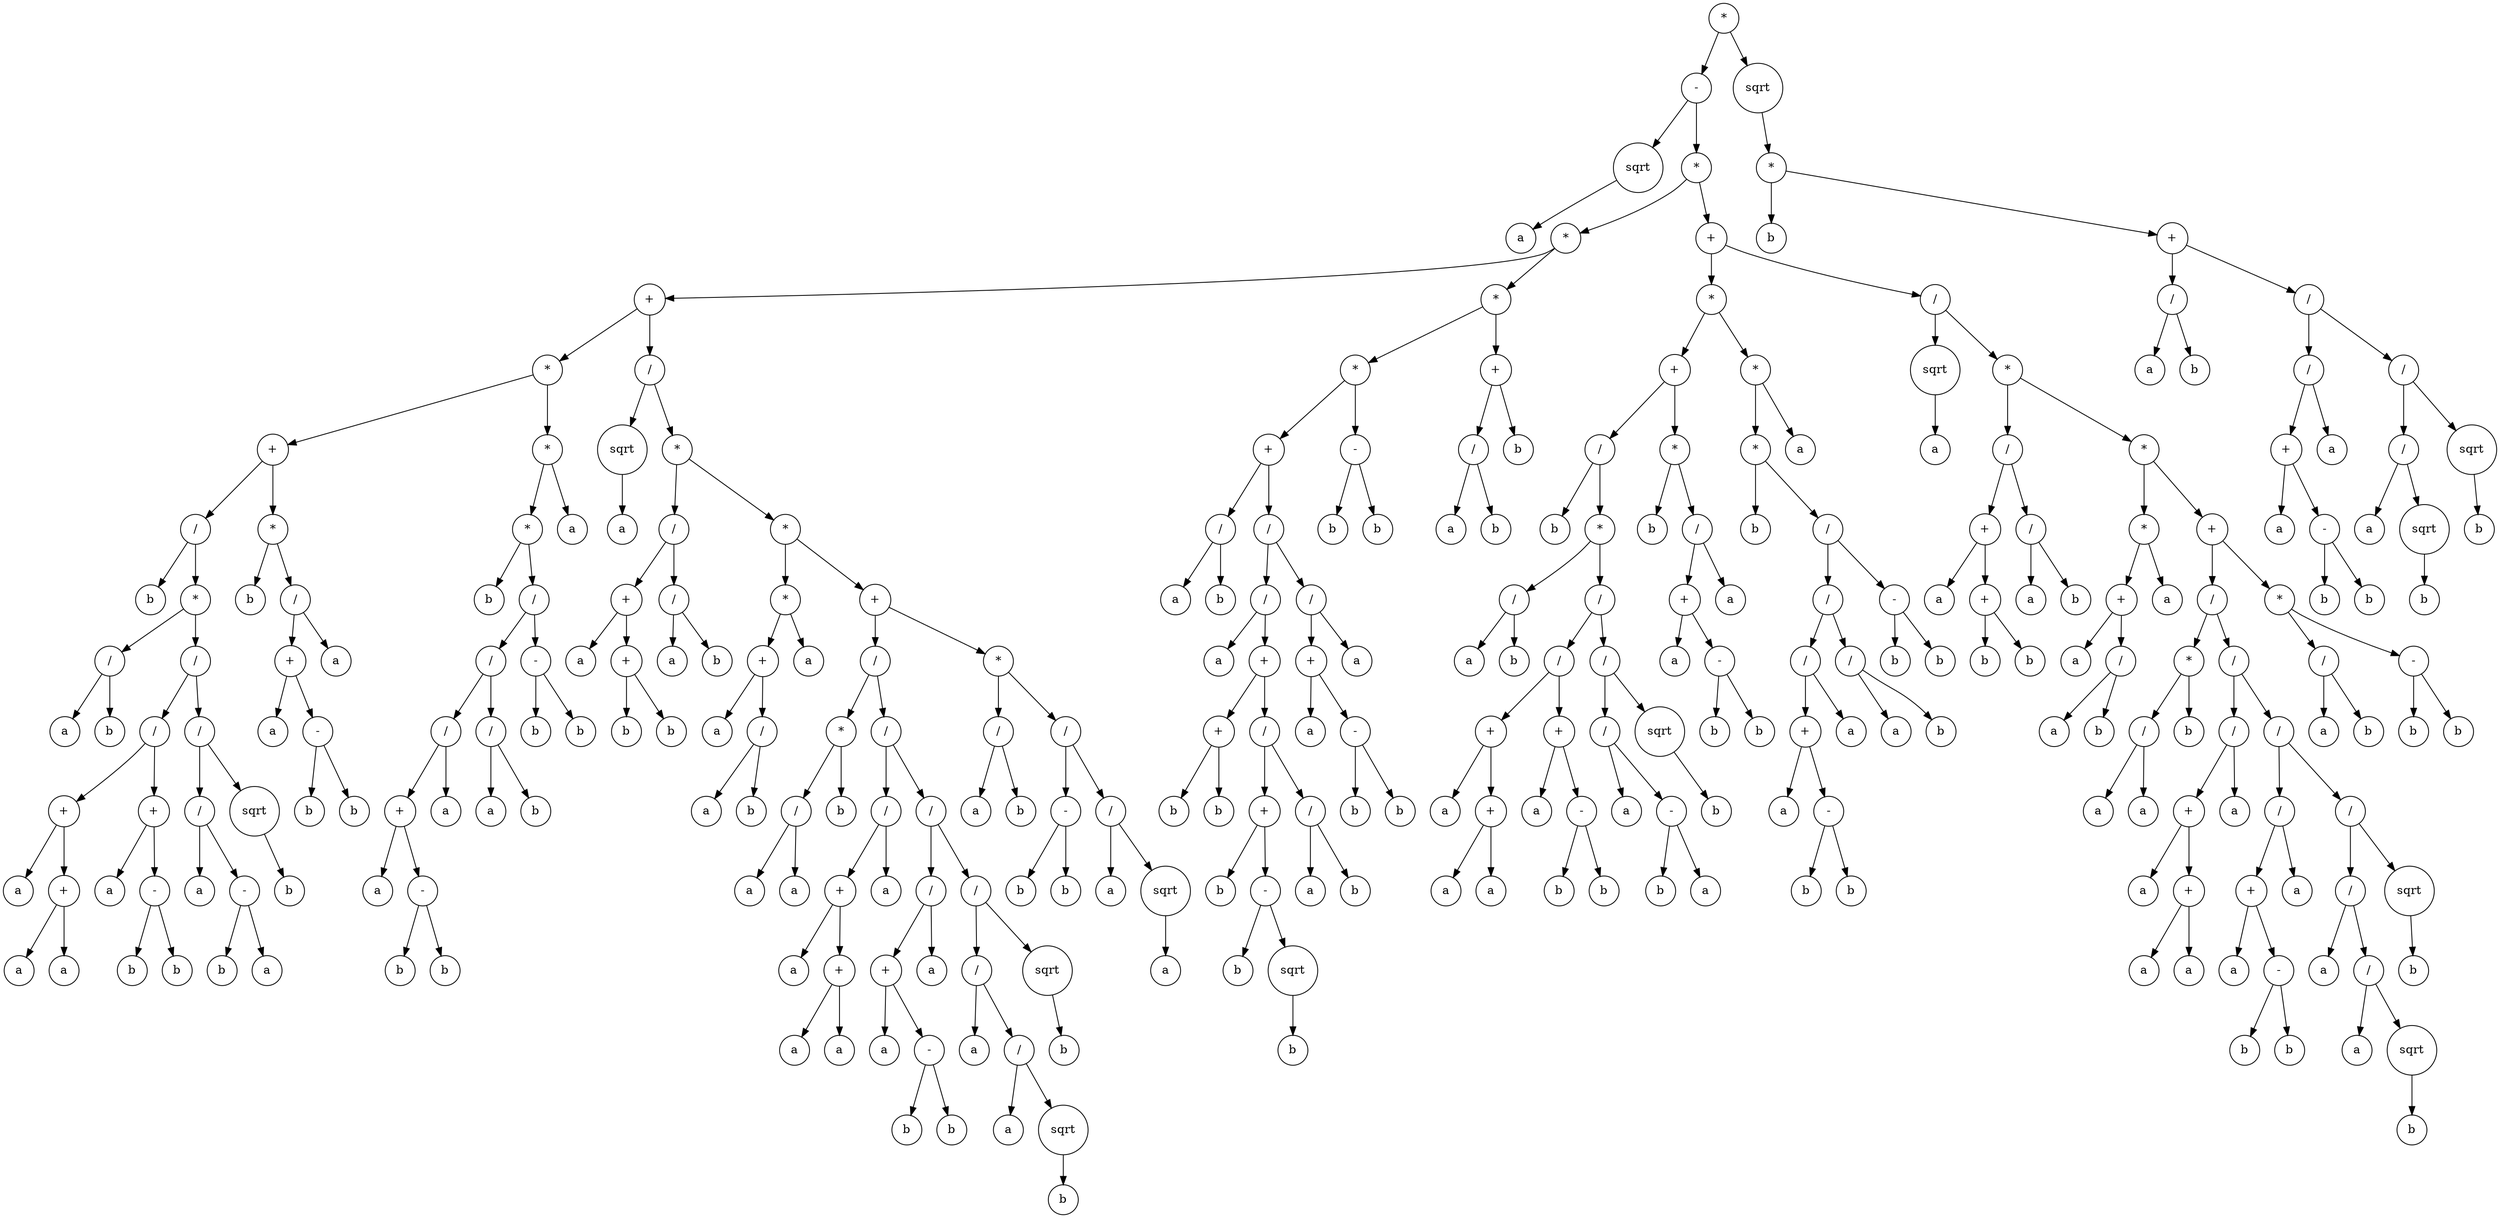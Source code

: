 digraph g {
graph [ordering=out];
node [shape=circle];
n[label = "*"];
n0[label = "-"];
n00[label = "sqrt"];
n000[label = "a"];
n00 -> n000;
n0 -> n00;
n01[label = "*"];
n010[label = "*"];
n0100[label = "+"];
n01000[label = "*"];
n010000[label = "+"];
n0100000[label = "/"];
n01000000[label = "b"];
n0100000 -> n01000000;
n01000001[label = "*"];
n010000010[label = "/"];
n0100000100[label = "a"];
n010000010 -> n0100000100;
n0100000101[label = "b"];
n010000010 -> n0100000101;
n01000001 -> n010000010;
n010000011[label = "/"];
n0100000110[label = "/"];
n01000001100[label = "+"];
n010000011000[label = "a"];
n01000001100 -> n010000011000;
n010000011001[label = "+"];
n0100000110010[label = "a"];
n010000011001 -> n0100000110010;
n0100000110011[label = "a"];
n010000011001 -> n0100000110011;
n01000001100 -> n010000011001;
n0100000110 -> n01000001100;
n01000001101[label = "+"];
n010000011010[label = "a"];
n01000001101 -> n010000011010;
n010000011011[label = "-"];
n0100000110110[label = "b"];
n010000011011 -> n0100000110110;
n0100000110111[label = "b"];
n010000011011 -> n0100000110111;
n01000001101 -> n010000011011;
n0100000110 -> n01000001101;
n010000011 -> n0100000110;
n0100000111[label = "/"];
n01000001110[label = "/"];
n010000011100[label = "a"];
n01000001110 -> n010000011100;
n010000011101[label = "-"];
n0100000111010[label = "b"];
n010000011101 -> n0100000111010;
n0100000111011[label = "a"];
n010000011101 -> n0100000111011;
n01000001110 -> n010000011101;
n0100000111 -> n01000001110;
n01000001111[label = "sqrt"];
n010000011110[label = "b"];
n01000001111 -> n010000011110;
n0100000111 -> n01000001111;
n010000011 -> n0100000111;
n01000001 -> n010000011;
n0100000 -> n01000001;
n010000 -> n0100000;
n0100001[label = "*"];
n01000010[label = "b"];
n0100001 -> n01000010;
n01000011[label = "/"];
n010000110[label = "+"];
n0100001100[label = "a"];
n010000110 -> n0100001100;
n0100001101[label = "-"];
n01000011010[label = "b"];
n0100001101 -> n01000011010;
n01000011011[label = "b"];
n0100001101 -> n01000011011;
n010000110 -> n0100001101;
n01000011 -> n010000110;
n010000111[label = "a"];
n01000011 -> n010000111;
n0100001 -> n01000011;
n010000 -> n0100001;
n01000 -> n010000;
n010001[label = "*"];
n0100010[label = "*"];
n01000100[label = "b"];
n0100010 -> n01000100;
n01000101[label = "/"];
n010001010[label = "/"];
n0100010100[label = "/"];
n01000101000[label = "+"];
n010001010000[label = "a"];
n01000101000 -> n010001010000;
n010001010001[label = "-"];
n0100010100010[label = "b"];
n010001010001 -> n0100010100010;
n0100010100011[label = "b"];
n010001010001 -> n0100010100011;
n01000101000 -> n010001010001;
n0100010100 -> n01000101000;
n01000101001[label = "a"];
n0100010100 -> n01000101001;
n010001010 -> n0100010100;
n0100010101[label = "/"];
n01000101010[label = "a"];
n0100010101 -> n01000101010;
n01000101011[label = "b"];
n0100010101 -> n01000101011;
n010001010 -> n0100010101;
n01000101 -> n010001010;
n010001011[label = "-"];
n0100010110[label = "b"];
n010001011 -> n0100010110;
n0100010111[label = "b"];
n010001011 -> n0100010111;
n01000101 -> n010001011;
n0100010 -> n01000101;
n010001 -> n0100010;
n0100011[label = "a"];
n010001 -> n0100011;
n01000 -> n010001;
n0100 -> n01000;
n01001[label = "/"];
n010010[label = "sqrt"];
n0100100[label = "a"];
n010010 -> n0100100;
n01001 -> n010010;
n010011[label = "*"];
n0100110[label = "/"];
n01001100[label = "+"];
n010011000[label = "a"];
n01001100 -> n010011000;
n010011001[label = "+"];
n0100110010[label = "b"];
n010011001 -> n0100110010;
n0100110011[label = "b"];
n010011001 -> n0100110011;
n01001100 -> n010011001;
n0100110 -> n01001100;
n01001101[label = "/"];
n010011010[label = "a"];
n01001101 -> n010011010;
n010011011[label = "b"];
n01001101 -> n010011011;
n0100110 -> n01001101;
n010011 -> n0100110;
n0100111[label = "*"];
n01001110[label = "*"];
n010011100[label = "+"];
n0100111000[label = "a"];
n010011100 -> n0100111000;
n0100111001[label = "/"];
n01001110010[label = "a"];
n0100111001 -> n01001110010;
n01001110011[label = "b"];
n0100111001 -> n01001110011;
n010011100 -> n0100111001;
n01001110 -> n010011100;
n010011101[label = "a"];
n01001110 -> n010011101;
n0100111 -> n01001110;
n01001111[label = "+"];
n010011110[label = "/"];
n0100111100[label = "*"];
n01001111000[label = "/"];
n010011110000[label = "a"];
n01001111000 -> n010011110000;
n010011110001[label = "a"];
n01001111000 -> n010011110001;
n0100111100 -> n01001111000;
n01001111001[label = "b"];
n0100111100 -> n01001111001;
n010011110 -> n0100111100;
n0100111101[label = "/"];
n01001111010[label = "/"];
n010011110100[label = "+"];
n0100111101000[label = "a"];
n010011110100 -> n0100111101000;
n0100111101001[label = "+"];
n01001111010010[label = "a"];
n0100111101001 -> n01001111010010;
n01001111010011[label = "a"];
n0100111101001 -> n01001111010011;
n010011110100 -> n0100111101001;
n01001111010 -> n010011110100;
n010011110101[label = "a"];
n01001111010 -> n010011110101;
n0100111101 -> n01001111010;
n01001111011[label = "/"];
n010011110110[label = "/"];
n0100111101100[label = "+"];
n01001111011000[label = "a"];
n0100111101100 -> n01001111011000;
n01001111011001[label = "-"];
n010011110110010[label = "b"];
n01001111011001 -> n010011110110010;
n010011110110011[label = "b"];
n01001111011001 -> n010011110110011;
n0100111101100 -> n01001111011001;
n010011110110 -> n0100111101100;
n0100111101101[label = "a"];
n010011110110 -> n0100111101101;
n01001111011 -> n010011110110;
n010011110111[label = "/"];
n0100111101110[label = "/"];
n01001111011100[label = "a"];
n0100111101110 -> n01001111011100;
n01001111011101[label = "/"];
n010011110111010[label = "a"];
n01001111011101 -> n010011110111010;
n010011110111011[label = "sqrt"];
n0100111101110110[label = "b"];
n010011110111011 -> n0100111101110110;
n01001111011101 -> n010011110111011;
n0100111101110 -> n01001111011101;
n010011110111 -> n0100111101110;
n0100111101111[label = "sqrt"];
n01001111011110[label = "b"];
n0100111101111 -> n01001111011110;
n010011110111 -> n0100111101111;
n01001111011 -> n010011110111;
n0100111101 -> n01001111011;
n010011110 -> n0100111101;
n01001111 -> n010011110;
n010011111[label = "*"];
n0100111110[label = "/"];
n01001111100[label = "a"];
n0100111110 -> n01001111100;
n01001111101[label = "b"];
n0100111110 -> n01001111101;
n010011111 -> n0100111110;
n0100111111[label = "/"];
n01001111110[label = "-"];
n010011111100[label = "b"];
n01001111110 -> n010011111100;
n010011111101[label = "b"];
n01001111110 -> n010011111101;
n0100111111 -> n01001111110;
n01001111111[label = "/"];
n010011111110[label = "a"];
n01001111111 -> n010011111110;
n010011111111[label = "sqrt"];
n0100111111110[label = "a"];
n010011111111 -> n0100111111110;
n01001111111 -> n010011111111;
n0100111111 -> n01001111111;
n010011111 -> n0100111111;
n01001111 -> n010011111;
n0100111 -> n01001111;
n010011 -> n0100111;
n01001 -> n010011;
n0100 -> n01001;
n010 -> n0100;
n0101[label = "*"];
n01010[label = "*"];
n010100[label = "+"];
n0101000[label = "/"];
n01010000[label = "a"];
n0101000 -> n01010000;
n01010001[label = "b"];
n0101000 -> n01010001;
n010100 -> n0101000;
n0101001[label = "/"];
n01010010[label = "/"];
n010100100[label = "a"];
n01010010 -> n010100100;
n010100101[label = "+"];
n0101001010[label = "+"];
n01010010100[label = "b"];
n0101001010 -> n01010010100;
n01010010101[label = "b"];
n0101001010 -> n01010010101;
n010100101 -> n0101001010;
n0101001011[label = "/"];
n01010010110[label = "+"];
n010100101100[label = "b"];
n01010010110 -> n010100101100;
n010100101101[label = "-"];
n0101001011010[label = "b"];
n010100101101 -> n0101001011010;
n0101001011011[label = "sqrt"];
n01010010110110[label = "b"];
n0101001011011 -> n01010010110110;
n010100101101 -> n0101001011011;
n01010010110 -> n010100101101;
n0101001011 -> n01010010110;
n01010010111[label = "/"];
n010100101110[label = "a"];
n01010010111 -> n010100101110;
n010100101111[label = "b"];
n01010010111 -> n010100101111;
n0101001011 -> n01010010111;
n010100101 -> n0101001011;
n01010010 -> n010100101;
n0101001 -> n01010010;
n01010011[label = "/"];
n010100110[label = "+"];
n0101001100[label = "a"];
n010100110 -> n0101001100;
n0101001101[label = "-"];
n01010011010[label = "b"];
n0101001101 -> n01010011010;
n01010011011[label = "b"];
n0101001101 -> n01010011011;
n010100110 -> n0101001101;
n01010011 -> n010100110;
n010100111[label = "a"];
n01010011 -> n010100111;
n0101001 -> n01010011;
n010100 -> n0101001;
n01010 -> n010100;
n010101[label = "-"];
n0101010[label = "b"];
n010101 -> n0101010;
n0101011[label = "b"];
n010101 -> n0101011;
n01010 -> n010101;
n0101 -> n01010;
n01011[label = "+"];
n010110[label = "/"];
n0101100[label = "a"];
n010110 -> n0101100;
n0101101[label = "b"];
n010110 -> n0101101;
n01011 -> n010110;
n010111[label = "b"];
n01011 -> n010111;
n0101 -> n01011;
n010 -> n0101;
n01 -> n010;
n011[label = "+"];
n0110[label = "*"];
n01100[label = "+"];
n011000[label = "/"];
n0110000[label = "b"];
n011000 -> n0110000;
n0110001[label = "*"];
n01100010[label = "/"];
n011000100[label = "a"];
n01100010 -> n011000100;
n011000101[label = "b"];
n01100010 -> n011000101;
n0110001 -> n01100010;
n01100011[label = "/"];
n011000110[label = "/"];
n0110001100[label = "+"];
n01100011000[label = "a"];
n0110001100 -> n01100011000;
n01100011001[label = "+"];
n011000110010[label = "a"];
n01100011001 -> n011000110010;
n011000110011[label = "a"];
n01100011001 -> n011000110011;
n0110001100 -> n01100011001;
n011000110 -> n0110001100;
n0110001101[label = "+"];
n01100011010[label = "a"];
n0110001101 -> n01100011010;
n01100011011[label = "-"];
n011000110110[label = "b"];
n01100011011 -> n011000110110;
n011000110111[label = "b"];
n01100011011 -> n011000110111;
n0110001101 -> n01100011011;
n011000110 -> n0110001101;
n01100011 -> n011000110;
n011000111[label = "/"];
n0110001110[label = "/"];
n01100011100[label = "a"];
n0110001110 -> n01100011100;
n01100011101[label = "-"];
n011000111010[label = "b"];
n01100011101 -> n011000111010;
n011000111011[label = "a"];
n01100011101 -> n011000111011;
n0110001110 -> n01100011101;
n011000111 -> n0110001110;
n0110001111[label = "sqrt"];
n01100011110[label = "b"];
n0110001111 -> n01100011110;
n011000111 -> n0110001111;
n01100011 -> n011000111;
n0110001 -> n01100011;
n011000 -> n0110001;
n01100 -> n011000;
n011001[label = "*"];
n0110010[label = "b"];
n011001 -> n0110010;
n0110011[label = "/"];
n01100110[label = "+"];
n011001100[label = "a"];
n01100110 -> n011001100;
n011001101[label = "-"];
n0110011010[label = "b"];
n011001101 -> n0110011010;
n0110011011[label = "b"];
n011001101 -> n0110011011;
n01100110 -> n011001101;
n0110011 -> n01100110;
n01100111[label = "a"];
n0110011 -> n01100111;
n011001 -> n0110011;
n01100 -> n011001;
n0110 -> n01100;
n01101[label = "*"];
n011010[label = "*"];
n0110100[label = "b"];
n011010 -> n0110100;
n0110101[label = "/"];
n01101010[label = "/"];
n011010100[label = "/"];
n0110101000[label = "+"];
n01101010000[label = "a"];
n0110101000 -> n01101010000;
n01101010001[label = "-"];
n011010100010[label = "b"];
n01101010001 -> n011010100010;
n011010100011[label = "b"];
n01101010001 -> n011010100011;
n0110101000 -> n01101010001;
n011010100 -> n0110101000;
n0110101001[label = "a"];
n011010100 -> n0110101001;
n01101010 -> n011010100;
n011010101[label = "/"];
n0110101010[label = "a"];
n011010101 -> n0110101010;
n0110101011[label = "b"];
n011010101 -> n0110101011;
n01101010 -> n011010101;
n0110101 -> n01101010;
n01101011[label = "-"];
n011010110[label = "b"];
n01101011 -> n011010110;
n011010111[label = "b"];
n01101011 -> n011010111;
n0110101 -> n01101011;
n011010 -> n0110101;
n01101 -> n011010;
n011011[label = "a"];
n01101 -> n011011;
n0110 -> n01101;
n011 -> n0110;
n0111[label = "/"];
n01110[label = "sqrt"];
n011100[label = "a"];
n01110 -> n011100;
n0111 -> n01110;
n01111[label = "*"];
n011110[label = "/"];
n0111100[label = "+"];
n01111000[label = "a"];
n0111100 -> n01111000;
n01111001[label = "+"];
n011110010[label = "b"];
n01111001 -> n011110010;
n011110011[label = "b"];
n01111001 -> n011110011;
n0111100 -> n01111001;
n011110 -> n0111100;
n0111101[label = "/"];
n01111010[label = "a"];
n0111101 -> n01111010;
n01111011[label = "b"];
n0111101 -> n01111011;
n011110 -> n0111101;
n01111 -> n011110;
n011111[label = "*"];
n0111110[label = "*"];
n01111100[label = "+"];
n011111000[label = "a"];
n01111100 -> n011111000;
n011111001[label = "/"];
n0111110010[label = "a"];
n011111001 -> n0111110010;
n0111110011[label = "b"];
n011111001 -> n0111110011;
n01111100 -> n011111001;
n0111110 -> n01111100;
n01111101[label = "a"];
n0111110 -> n01111101;
n011111 -> n0111110;
n0111111[label = "+"];
n01111110[label = "/"];
n011111100[label = "*"];
n0111111000[label = "/"];
n01111110000[label = "a"];
n0111111000 -> n01111110000;
n01111110001[label = "a"];
n0111111000 -> n01111110001;
n011111100 -> n0111111000;
n0111111001[label = "b"];
n011111100 -> n0111111001;
n01111110 -> n011111100;
n011111101[label = "/"];
n0111111010[label = "/"];
n01111110100[label = "+"];
n011111101000[label = "a"];
n01111110100 -> n011111101000;
n011111101001[label = "+"];
n0111111010010[label = "a"];
n011111101001 -> n0111111010010;
n0111111010011[label = "a"];
n011111101001 -> n0111111010011;
n01111110100 -> n011111101001;
n0111111010 -> n01111110100;
n01111110101[label = "a"];
n0111111010 -> n01111110101;
n011111101 -> n0111111010;
n0111111011[label = "/"];
n01111110110[label = "/"];
n011111101100[label = "+"];
n0111111011000[label = "a"];
n011111101100 -> n0111111011000;
n0111111011001[label = "-"];
n01111110110010[label = "b"];
n0111111011001 -> n01111110110010;
n01111110110011[label = "b"];
n0111111011001 -> n01111110110011;
n011111101100 -> n0111111011001;
n01111110110 -> n011111101100;
n011111101101[label = "a"];
n01111110110 -> n011111101101;
n0111111011 -> n01111110110;
n01111110111[label = "/"];
n011111101110[label = "/"];
n0111111011100[label = "a"];
n011111101110 -> n0111111011100;
n0111111011101[label = "/"];
n01111110111010[label = "a"];
n0111111011101 -> n01111110111010;
n01111110111011[label = "sqrt"];
n011111101110110[label = "b"];
n01111110111011 -> n011111101110110;
n0111111011101 -> n01111110111011;
n011111101110 -> n0111111011101;
n01111110111 -> n011111101110;
n011111101111[label = "sqrt"];
n0111111011110[label = "b"];
n011111101111 -> n0111111011110;
n01111110111 -> n011111101111;
n0111111011 -> n01111110111;
n011111101 -> n0111111011;
n01111110 -> n011111101;
n0111111 -> n01111110;
n01111111[label = "*"];
n011111110[label = "/"];
n0111111100[label = "a"];
n011111110 -> n0111111100;
n0111111101[label = "b"];
n011111110 -> n0111111101;
n01111111 -> n011111110;
n011111111[label = "-"];
n0111111110[label = "b"];
n011111111 -> n0111111110;
n0111111111[label = "b"];
n011111111 -> n0111111111;
n01111111 -> n011111111;
n0111111 -> n01111111;
n011111 -> n0111111;
n01111 -> n011111;
n0111 -> n01111;
n011 -> n0111;
n01 -> n011;
n0 -> n01;
n -> n0;
n1[label = "sqrt"];
n10[label = "*"];
n100[label = "b"];
n10 -> n100;
n101[label = "+"];
n1010[label = "/"];
n10100[label = "a"];
n1010 -> n10100;
n10101[label = "b"];
n1010 -> n10101;
n101 -> n1010;
n1011[label = "/"];
n10110[label = "/"];
n101100[label = "+"];
n1011000[label = "a"];
n101100 -> n1011000;
n1011001[label = "-"];
n10110010[label = "b"];
n1011001 -> n10110010;
n10110011[label = "b"];
n1011001 -> n10110011;
n101100 -> n1011001;
n10110 -> n101100;
n101101[label = "a"];
n10110 -> n101101;
n1011 -> n10110;
n10111[label = "/"];
n101110[label = "/"];
n1011100[label = "a"];
n101110 -> n1011100;
n1011101[label = "sqrt"];
n10111010[label = "b"];
n1011101 -> n10111010;
n101110 -> n1011101;
n10111 -> n101110;
n101111[label = "sqrt"];
n1011110[label = "b"];
n101111 -> n1011110;
n10111 -> n101111;
n1011 -> n10111;
n101 -> n1011;
n10 -> n101;
n1 -> n10;
n -> n1;
}
